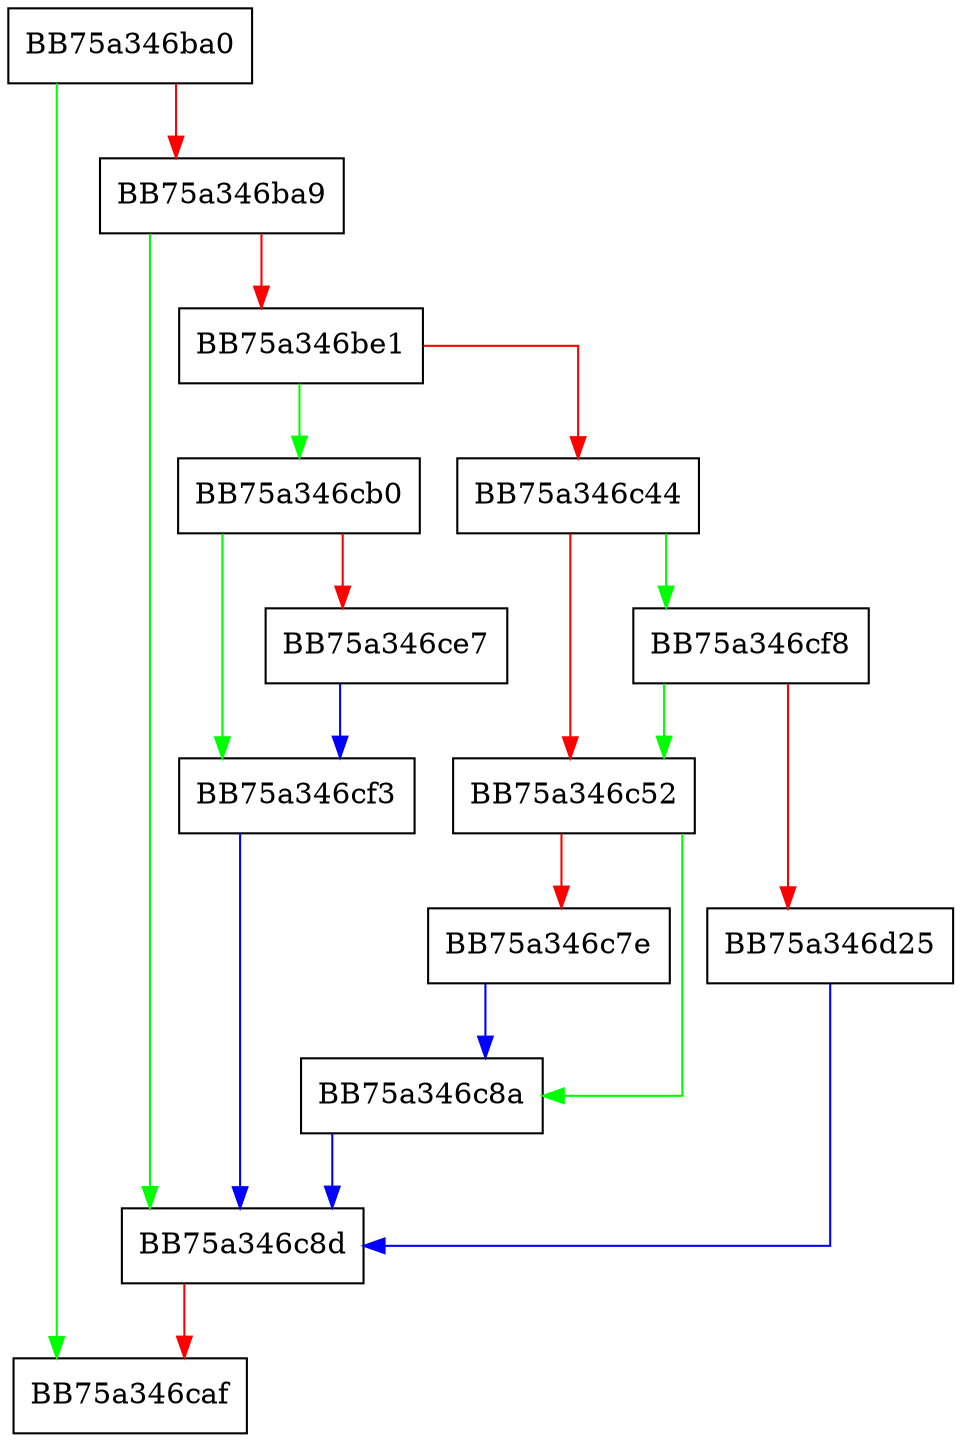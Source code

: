 digraph NTDLL_DLL_NtResetEventWorker {
  node [shape="box"];
  graph [splines=ortho];
  BB75a346ba0 -> BB75a346caf [color="green"];
  BB75a346ba0 -> BB75a346ba9 [color="red"];
  BB75a346ba9 -> BB75a346c8d [color="green"];
  BB75a346ba9 -> BB75a346be1 [color="red"];
  BB75a346be1 -> BB75a346cb0 [color="green"];
  BB75a346be1 -> BB75a346c44 [color="red"];
  BB75a346c44 -> BB75a346cf8 [color="green"];
  BB75a346c44 -> BB75a346c52 [color="red"];
  BB75a346c52 -> BB75a346c8a [color="green"];
  BB75a346c52 -> BB75a346c7e [color="red"];
  BB75a346c7e -> BB75a346c8a [color="blue"];
  BB75a346c8a -> BB75a346c8d [color="blue"];
  BB75a346c8d -> BB75a346caf [color="red"];
  BB75a346cb0 -> BB75a346cf3 [color="green"];
  BB75a346cb0 -> BB75a346ce7 [color="red"];
  BB75a346ce7 -> BB75a346cf3 [color="blue"];
  BB75a346cf3 -> BB75a346c8d [color="blue"];
  BB75a346cf8 -> BB75a346c52 [color="green"];
  BB75a346cf8 -> BB75a346d25 [color="red"];
  BB75a346d25 -> BB75a346c8d [color="blue"];
}